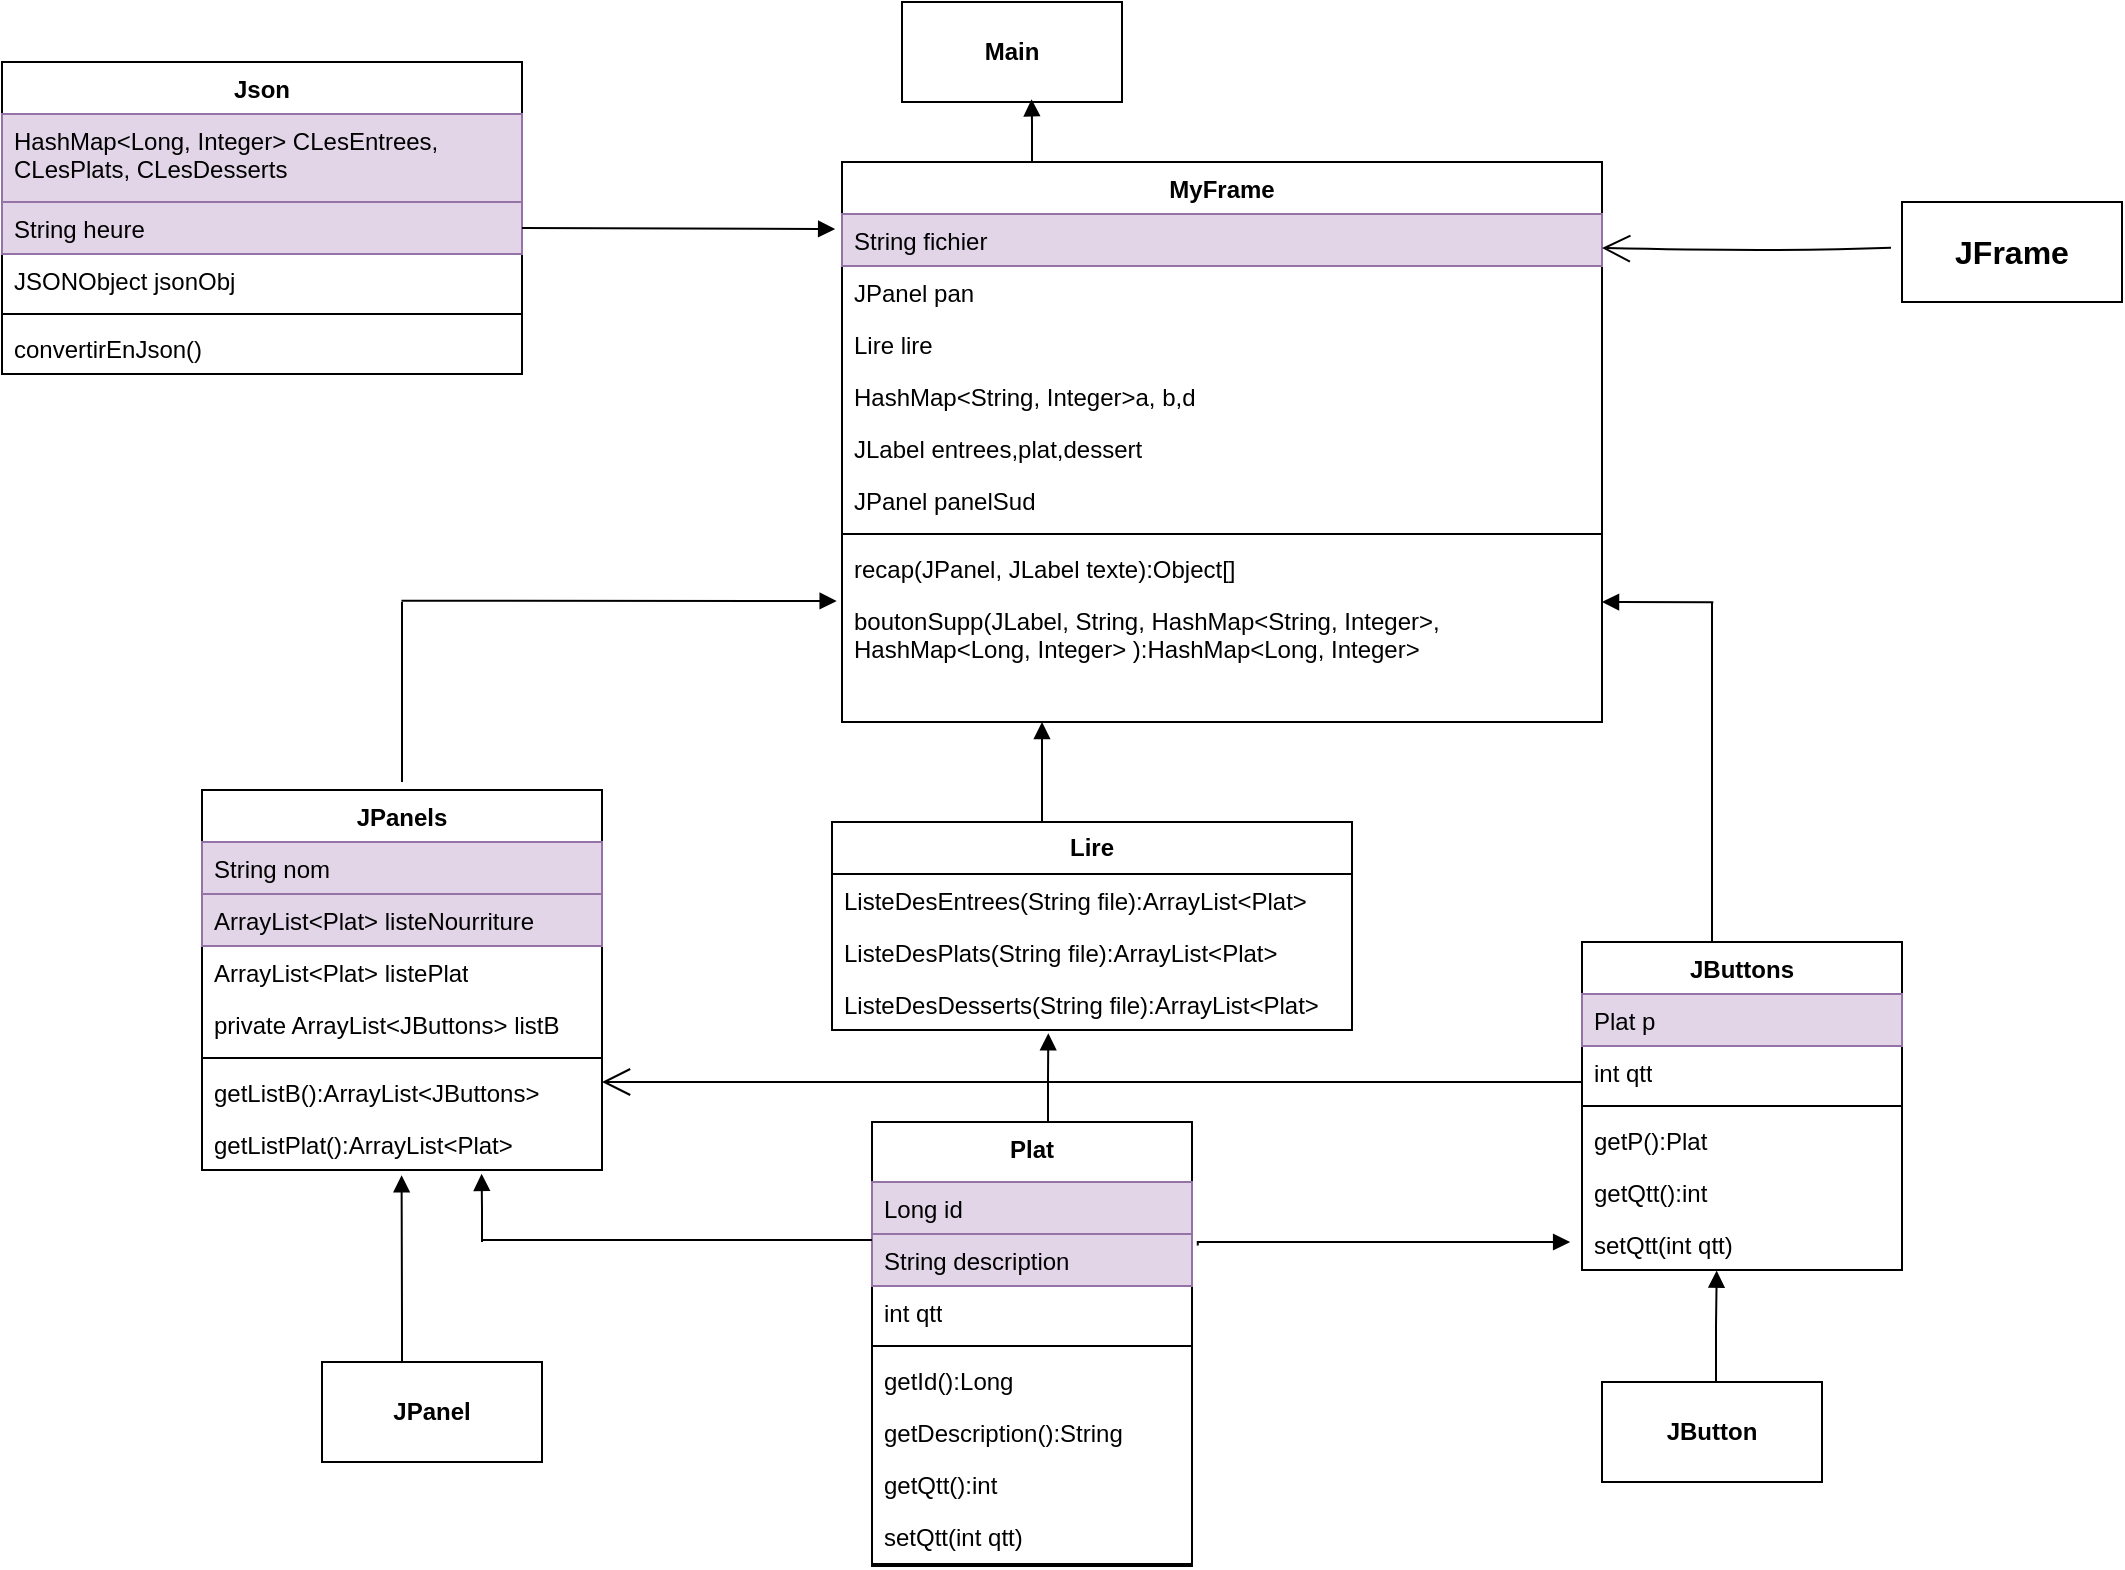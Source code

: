 <mxfile version="21.2.9" type="github">
  <diagram name="Page-1" id="Zk85KET950H2bMRsb4UU">
    <mxGraphModel dx="1173" dy="860" grid="1" gridSize="10" guides="1" tooltips="1" connect="1" arrows="1" fold="1" page="1" pageScale="1" pageWidth="1169" pageHeight="827" math="0" shadow="0">
      <root>
        <mxCell id="0" />
        <mxCell id="1" parent="0" />
        <mxCell id="RXSwcAcvqvFLOK4zX7XO-2" value="MyFrame" style="swimlane;fontStyle=1;align=center;verticalAlign=top;childLayout=stackLayout;horizontal=1;startSize=26;horizontalStack=0;resizeParent=1;resizeParentMax=0;resizeLast=0;collapsible=1;marginBottom=0;whiteSpace=wrap;html=1;" parent="1" vertex="1">
          <mxGeometry x="460" y="100" width="380" height="280" as="geometry">
            <mxRectangle x="340" y="210" width="100" height="30" as="alternateBounds" />
          </mxGeometry>
        </mxCell>
        <mxCell id="RXSwcAcvqvFLOK4zX7XO-3" value="String fichier" style="text;strokeColor=#9673a6;fillColor=#e1d5e7;align=left;verticalAlign=top;spacingLeft=4;spacingRight=4;overflow=hidden;rotatable=0;points=[[0,0.5],[1,0.5]];portConstraint=eastwest;whiteSpace=wrap;html=1;" parent="RXSwcAcvqvFLOK4zX7XO-2" vertex="1">
          <mxGeometry y="26" width="380" height="26" as="geometry" />
        </mxCell>
        <mxCell id="RXSwcAcvqvFLOK4zX7XO-6" value="JPanel pan" style="text;strokeColor=none;fillColor=none;align=left;verticalAlign=top;spacingLeft=4;spacingRight=4;overflow=hidden;rotatable=0;points=[[0,0.5],[1,0.5]];portConstraint=eastwest;whiteSpace=wrap;html=1;" parent="RXSwcAcvqvFLOK4zX7XO-2" vertex="1">
          <mxGeometry y="52" width="380" height="26" as="geometry" />
        </mxCell>
        <mxCell id="RXSwcAcvqvFLOK4zX7XO-7" value="Lire lire" style="text;strokeColor=none;fillColor=none;align=left;verticalAlign=top;spacingLeft=4;spacingRight=4;overflow=hidden;rotatable=0;points=[[0,0.5],[1,0.5]];portConstraint=eastwest;whiteSpace=wrap;html=1;" parent="RXSwcAcvqvFLOK4zX7XO-2" vertex="1">
          <mxGeometry y="78" width="380" height="26" as="geometry" />
        </mxCell>
        <mxCell id="RXSwcAcvqvFLOK4zX7XO-8" value="HashMap&amp;lt;String, Integer&amp;gt;a, b,d&lt;br&gt;" style="text;strokeColor=none;fillColor=none;align=left;verticalAlign=top;spacingLeft=4;spacingRight=4;overflow=hidden;rotatable=0;points=[[0,0.5],[1,0.5]];portConstraint=eastwest;whiteSpace=wrap;html=1;" parent="RXSwcAcvqvFLOK4zX7XO-2" vertex="1">
          <mxGeometry y="104" width="380" height="26" as="geometry" />
        </mxCell>
        <mxCell id="RXSwcAcvqvFLOK4zX7XO-9" value="JLabel entrees,plat,dessert" style="text;strokeColor=none;fillColor=none;align=left;verticalAlign=top;spacingLeft=4;spacingRight=4;overflow=hidden;rotatable=0;points=[[0,0.5],[1,0.5]];portConstraint=eastwest;whiteSpace=wrap;html=1;" parent="RXSwcAcvqvFLOK4zX7XO-2" vertex="1">
          <mxGeometry y="130" width="380" height="26" as="geometry" />
        </mxCell>
        <mxCell id="RXSwcAcvqvFLOK4zX7XO-10" value="JPanel panelSud" style="text;strokeColor=none;fillColor=none;align=left;verticalAlign=top;spacingLeft=4;spacingRight=4;overflow=hidden;rotatable=0;points=[[0,0.5],[1,0.5]];portConstraint=eastwest;whiteSpace=wrap;html=1;" parent="RXSwcAcvqvFLOK4zX7XO-2" vertex="1">
          <mxGeometry y="156" width="380" height="26" as="geometry" />
        </mxCell>
        <mxCell id="RXSwcAcvqvFLOK4zX7XO-4" value="" style="line;strokeWidth=1;fillColor=none;align=left;verticalAlign=middle;spacingTop=-1;spacingLeft=3;spacingRight=3;rotatable=0;labelPosition=right;points=[];portConstraint=eastwest;strokeColor=inherit;" parent="RXSwcAcvqvFLOK4zX7XO-2" vertex="1">
          <mxGeometry y="182" width="380" height="8" as="geometry" />
        </mxCell>
        <mxCell id="RXSwcAcvqvFLOK4zX7XO-5" value="recap(JPanel, JLabel texte):Object[]&amp;nbsp;" style="text;strokeColor=none;fillColor=none;align=left;verticalAlign=top;spacingLeft=4;spacingRight=4;overflow=hidden;rotatable=0;points=[[0,0.5],[1,0.5]];portConstraint=eastwest;whiteSpace=wrap;html=1;" parent="RXSwcAcvqvFLOK4zX7XO-2" vertex="1">
          <mxGeometry y="190" width="380" height="26" as="geometry" />
        </mxCell>
        <mxCell id="RXSwcAcvqvFLOK4zX7XO-12" style="edgeStyle=orthogonalEdgeStyle;rounded=0;orthogonalLoop=1;jettySize=auto;html=1;exitX=1;exitY=0.5;exitDx=0;exitDy=0;" parent="RXSwcAcvqvFLOK4zX7XO-2" source="RXSwcAcvqvFLOK4zX7XO-11" target="RXSwcAcvqvFLOK4zX7XO-11" edge="1">
          <mxGeometry relative="1" as="geometry" />
        </mxCell>
        <mxCell id="RXSwcAcvqvFLOK4zX7XO-11" value="boutonSupp(JLabel, String, HashMap&amp;lt;String, Integer&amp;gt;, HashMap&amp;lt;Long, Integer&amp;gt; ):HashMap&amp;lt;Long, Integer&amp;gt;&amp;nbsp;" style="text;strokeColor=none;fillColor=none;align=left;verticalAlign=top;spacingLeft=4;spacingRight=4;overflow=hidden;rotatable=0;points=[[0,0.5],[1,0.5]];portConstraint=eastwest;whiteSpace=wrap;html=1;" parent="RXSwcAcvqvFLOK4zX7XO-2" vertex="1">
          <mxGeometry y="216" width="380" height="64" as="geometry" />
        </mxCell>
        <mxCell id="RXSwcAcvqvFLOK4zX7XO-13" value="Plat" style="swimlane;fontStyle=1;align=center;verticalAlign=top;childLayout=stackLayout;horizontal=1;startSize=30;horizontalStack=0;resizeParent=1;resizeParentMax=0;resizeLast=0;collapsible=1;marginBottom=0;whiteSpace=wrap;html=1;" parent="1" vertex="1">
          <mxGeometry x="475" y="580" width="160" height="222" as="geometry" />
        </mxCell>
        <mxCell id="RXSwcAcvqvFLOK4zX7XO-14" value="Long id" style="text;strokeColor=#9673a6;fillColor=#e1d5e7;align=left;verticalAlign=top;spacingLeft=4;spacingRight=4;overflow=hidden;rotatable=0;points=[[0,0.5],[1,0.5]];portConstraint=eastwest;whiteSpace=wrap;html=1;" parent="RXSwcAcvqvFLOK4zX7XO-13" vertex="1">
          <mxGeometry y="30" width="160" height="26" as="geometry" />
        </mxCell>
        <mxCell id="RXSwcAcvqvFLOK4zX7XO-20" value="String description" style="text;strokeColor=#9673a6;fillColor=#e1d5e7;align=left;verticalAlign=top;spacingLeft=4;spacingRight=4;overflow=hidden;rotatable=0;points=[[0,0.5],[1,0.5]];portConstraint=eastwest;whiteSpace=wrap;html=1;" parent="RXSwcAcvqvFLOK4zX7XO-13" vertex="1">
          <mxGeometry y="56" width="160" height="26" as="geometry" />
        </mxCell>
        <mxCell id="RXSwcAcvqvFLOK4zX7XO-22" value="int qtt" style="text;strokeColor=none;fillColor=none;align=left;verticalAlign=top;spacingLeft=4;spacingRight=4;overflow=hidden;rotatable=0;points=[[0,0.5],[1,0.5]];portConstraint=eastwest;whiteSpace=wrap;html=1;" parent="RXSwcAcvqvFLOK4zX7XO-13" vertex="1">
          <mxGeometry y="82" width="160" height="26" as="geometry" />
        </mxCell>
        <mxCell id="RXSwcAcvqvFLOK4zX7XO-15" value="" style="line;strokeWidth=1;fillColor=none;align=left;verticalAlign=middle;spacingTop=-1;spacingLeft=3;spacingRight=3;rotatable=0;labelPosition=right;points=[];portConstraint=eastwest;strokeColor=inherit;" parent="RXSwcAcvqvFLOK4zX7XO-13" vertex="1">
          <mxGeometry y="108" width="160" height="8" as="geometry" />
        </mxCell>
        <mxCell id="RXSwcAcvqvFLOK4zX7XO-16" value="getId():Long" style="text;strokeColor=none;fillColor=none;align=left;verticalAlign=top;spacingLeft=4;spacingRight=4;overflow=hidden;rotatable=0;points=[[0,0.5],[1,0.5]];portConstraint=eastwest;whiteSpace=wrap;html=1;" parent="RXSwcAcvqvFLOK4zX7XO-13" vertex="1">
          <mxGeometry y="116" width="160" height="26" as="geometry" />
        </mxCell>
        <mxCell id="RXSwcAcvqvFLOK4zX7XO-23" value="getDescription():String" style="text;strokeColor=none;fillColor=none;align=left;verticalAlign=top;spacingLeft=4;spacingRight=4;overflow=hidden;rotatable=0;points=[[0,0.5],[1,0.5]];portConstraint=eastwest;whiteSpace=wrap;html=1;" parent="RXSwcAcvqvFLOK4zX7XO-13" vertex="1">
          <mxGeometry y="142" width="160" height="26" as="geometry" />
        </mxCell>
        <mxCell id="RXSwcAcvqvFLOK4zX7XO-24" value="getQtt():int" style="text;strokeColor=none;fillColor=none;align=left;verticalAlign=top;spacingLeft=4;spacingRight=4;overflow=hidden;rotatable=0;points=[[0,0.5],[1,0.5]];portConstraint=eastwest;whiteSpace=wrap;html=1;" parent="RXSwcAcvqvFLOK4zX7XO-13" vertex="1">
          <mxGeometry y="168" width="160" height="26" as="geometry" />
        </mxCell>
        <mxCell id="RXSwcAcvqvFLOK4zX7XO-25" value="setQtt(int qtt)" style="text;strokeColor=none;fillColor=none;align=left;verticalAlign=top;spacingLeft=4;spacingRight=4;overflow=hidden;rotatable=0;points=[[0,0.5],[1,0.5]];portConstraint=eastwest;whiteSpace=wrap;html=1;" parent="RXSwcAcvqvFLOK4zX7XO-13" vertex="1">
          <mxGeometry y="194" width="160" height="26" as="geometry" />
        </mxCell>
        <mxCell id="RXSwcAcvqvFLOK4zX7XO-19" value="" style="line;strokeWidth=1;fillColor=none;align=left;verticalAlign=middle;spacingTop=-1;spacingLeft=3;spacingRight=3;rotatable=0;labelPosition=right;points=[];portConstraint=eastwest;strokeColor=inherit;" parent="RXSwcAcvqvFLOK4zX7XO-13" vertex="1">
          <mxGeometry y="220" width="160" height="2" as="geometry" />
        </mxCell>
        <mxCell id="RXSwcAcvqvFLOK4zX7XO-26" value="JPanels" style="swimlane;fontStyle=1;align=center;verticalAlign=top;childLayout=stackLayout;horizontal=1;startSize=26;horizontalStack=0;resizeParent=1;resizeParentMax=0;resizeLast=0;collapsible=1;marginBottom=0;whiteSpace=wrap;html=1;" parent="1" vertex="1">
          <mxGeometry x="140" y="414" width="200" height="190" as="geometry" />
        </mxCell>
        <mxCell id="RXSwcAcvqvFLOK4zX7XO-32" value="String nom" style="text;strokeColor=#9673a6;fillColor=#e1d5e7;align=left;verticalAlign=top;spacingLeft=4;spacingRight=4;overflow=hidden;rotatable=0;points=[[0,0.5],[1,0.5]];portConstraint=eastwest;whiteSpace=wrap;html=1;" parent="RXSwcAcvqvFLOK4zX7XO-26" vertex="1">
          <mxGeometry y="26" width="200" height="26" as="geometry" />
        </mxCell>
        <mxCell id="RXSwcAcvqvFLOK4zX7XO-27" value="ArrayList&amp;lt;Plat&amp;gt; listeNourriture" style="text;strokeColor=#9673a6;fillColor=#e1d5e7;align=left;verticalAlign=top;spacingLeft=4;spacingRight=4;overflow=hidden;rotatable=0;points=[[0,0.5],[1,0.5]];portConstraint=eastwest;whiteSpace=wrap;html=1;" parent="RXSwcAcvqvFLOK4zX7XO-26" vertex="1">
          <mxGeometry y="52" width="200" height="26" as="geometry" />
        </mxCell>
        <mxCell id="RXSwcAcvqvFLOK4zX7XO-30" value="ArrayList&amp;lt;Plat&amp;gt; listePlat" style="text;strokeColor=none;fillColor=none;align=left;verticalAlign=top;spacingLeft=4;spacingRight=4;overflow=hidden;rotatable=0;points=[[0,0.5],[1,0.5]];portConstraint=eastwest;whiteSpace=wrap;html=1;" parent="RXSwcAcvqvFLOK4zX7XO-26" vertex="1">
          <mxGeometry y="78" width="200" height="26" as="geometry" />
        </mxCell>
        <mxCell id="RXSwcAcvqvFLOK4zX7XO-31" value="private ArrayList&amp;lt;JButtons&amp;gt; listB" style="text;strokeColor=none;fillColor=none;align=left;verticalAlign=top;spacingLeft=4;spacingRight=4;overflow=hidden;rotatable=0;points=[[0,0.5],[1,0.5]];portConstraint=eastwest;whiteSpace=wrap;html=1;" parent="RXSwcAcvqvFLOK4zX7XO-26" vertex="1">
          <mxGeometry y="104" width="200" height="26" as="geometry" />
        </mxCell>
        <mxCell id="RXSwcAcvqvFLOK4zX7XO-28" value="" style="line;strokeWidth=1;fillColor=none;align=left;verticalAlign=middle;spacingTop=-1;spacingLeft=3;spacingRight=3;rotatable=0;labelPosition=right;points=[];portConstraint=eastwest;strokeColor=inherit;" parent="RXSwcAcvqvFLOK4zX7XO-26" vertex="1">
          <mxGeometry y="130" width="200" height="8" as="geometry" />
        </mxCell>
        <mxCell id="RXSwcAcvqvFLOK4zX7XO-29" value="getListB():ArrayList&amp;lt;JButtons&amp;gt;" style="text;strokeColor=none;fillColor=none;align=left;verticalAlign=top;spacingLeft=4;spacingRight=4;overflow=hidden;rotatable=0;points=[[0,0.5],[1,0.5]];portConstraint=eastwest;whiteSpace=wrap;html=1;" parent="RXSwcAcvqvFLOK4zX7XO-26" vertex="1">
          <mxGeometry y="138" width="200" height="26" as="geometry" />
        </mxCell>
        <mxCell id="RXSwcAcvqvFLOK4zX7XO-40" value="getListPlat():ArrayList&amp;lt;Plat&amp;gt;" style="text;strokeColor=none;fillColor=none;align=left;verticalAlign=top;spacingLeft=4;spacingRight=4;overflow=hidden;rotatable=0;points=[[0,0.5],[1,0.5]];portConstraint=eastwest;whiteSpace=wrap;html=1;" parent="RXSwcAcvqvFLOK4zX7XO-26" vertex="1">
          <mxGeometry y="164" width="200" height="26" as="geometry" />
        </mxCell>
        <mxCell id="RXSwcAcvqvFLOK4zX7XO-41" value="JButtons" style="swimlane;fontStyle=1;align=center;verticalAlign=top;childLayout=stackLayout;horizontal=1;startSize=26;horizontalStack=0;resizeParent=1;resizeParentMax=0;resizeLast=0;collapsible=1;marginBottom=0;whiteSpace=wrap;html=1;" parent="1" vertex="1">
          <mxGeometry x="830" y="490" width="160" height="164" as="geometry" />
        </mxCell>
        <mxCell id="RXSwcAcvqvFLOK4zX7XO-42" value="Plat p" style="text;strokeColor=#9673a6;fillColor=#e1d5e7;align=left;verticalAlign=top;spacingLeft=4;spacingRight=4;overflow=hidden;rotatable=0;points=[[0,0.5],[1,0.5]];portConstraint=eastwest;whiteSpace=wrap;html=1;" parent="RXSwcAcvqvFLOK4zX7XO-41" vertex="1">
          <mxGeometry y="26" width="160" height="26" as="geometry" />
        </mxCell>
        <mxCell id="RXSwcAcvqvFLOK4zX7XO-46" value="int qtt" style="text;strokeColor=none;fillColor=none;align=left;verticalAlign=top;spacingLeft=4;spacingRight=4;overflow=hidden;rotatable=0;points=[[0,0.5],[1,0.5]];portConstraint=eastwest;whiteSpace=wrap;html=1;" parent="RXSwcAcvqvFLOK4zX7XO-41" vertex="1">
          <mxGeometry y="52" width="160" height="26" as="geometry" />
        </mxCell>
        <mxCell id="RXSwcAcvqvFLOK4zX7XO-43" value="" style="line;strokeWidth=1;fillColor=none;align=left;verticalAlign=middle;spacingTop=-1;spacingLeft=3;spacingRight=3;rotatable=0;labelPosition=right;points=[];portConstraint=eastwest;strokeColor=inherit;" parent="RXSwcAcvqvFLOK4zX7XO-41" vertex="1">
          <mxGeometry y="78" width="160" height="8" as="geometry" />
        </mxCell>
        <mxCell id="RXSwcAcvqvFLOK4zX7XO-44" value="getP():Plat" style="text;strokeColor=none;fillColor=none;align=left;verticalAlign=top;spacingLeft=4;spacingRight=4;overflow=hidden;rotatable=0;points=[[0,0.5],[1,0.5]];portConstraint=eastwest;whiteSpace=wrap;html=1;" parent="RXSwcAcvqvFLOK4zX7XO-41" vertex="1">
          <mxGeometry y="86" width="160" height="26" as="geometry" />
        </mxCell>
        <mxCell id="RXSwcAcvqvFLOK4zX7XO-47" value="getQtt():int" style="text;strokeColor=none;fillColor=none;align=left;verticalAlign=top;spacingLeft=4;spacingRight=4;overflow=hidden;rotatable=0;points=[[0,0.5],[1,0.5]];portConstraint=eastwest;whiteSpace=wrap;html=1;" parent="RXSwcAcvqvFLOK4zX7XO-41" vertex="1">
          <mxGeometry y="112" width="160" height="26" as="geometry" />
        </mxCell>
        <mxCell id="RXSwcAcvqvFLOK4zX7XO-48" value="setQtt(int qtt)" style="text;strokeColor=none;fillColor=none;align=left;verticalAlign=top;spacingLeft=4;spacingRight=4;overflow=hidden;rotatable=0;points=[[0,0.5],[1,0.5]];portConstraint=eastwest;whiteSpace=wrap;html=1;" parent="RXSwcAcvqvFLOK4zX7XO-41" vertex="1">
          <mxGeometry y="138" width="160" height="26" as="geometry" />
        </mxCell>
        <mxCell id="RXSwcAcvqvFLOK4zX7XO-50" value="&lt;b&gt;JButton&lt;/b&gt;" style="html=1;whiteSpace=wrap;" parent="1" vertex="1">
          <mxGeometry x="840" y="710" width="110" height="50" as="geometry" />
        </mxCell>
        <mxCell id="RXSwcAcvqvFLOK4zX7XO-51" value="&lt;b&gt;JPanel&lt;/b&gt;" style="html=1;whiteSpace=wrap;" parent="1" vertex="1">
          <mxGeometry x="200" y="700" width="110" height="50" as="geometry" />
        </mxCell>
        <mxCell id="RXSwcAcvqvFLOK4zX7XO-56" value="&lt;b&gt;Lire&lt;/b&gt;" style="swimlane;fontStyle=0;childLayout=stackLayout;horizontal=1;startSize=26;fillColor=none;horizontalStack=0;resizeParent=1;resizeParentMax=0;resizeLast=0;collapsible=1;marginBottom=0;whiteSpace=wrap;html=1;" parent="1" vertex="1">
          <mxGeometry x="455" y="430" width="260" height="104" as="geometry" />
        </mxCell>
        <mxCell id="RXSwcAcvqvFLOK4zX7XO-57" value="ListeDesEntrees(String file):ArrayList&amp;lt;Plat&amp;gt;" style="text;strokeColor=none;fillColor=none;align=left;verticalAlign=top;spacingLeft=4;spacingRight=4;overflow=hidden;rotatable=0;points=[[0,0.5],[1,0.5]];portConstraint=eastwest;whiteSpace=wrap;html=1;" parent="RXSwcAcvqvFLOK4zX7XO-56" vertex="1">
          <mxGeometry y="26" width="260" height="26" as="geometry" />
        </mxCell>
        <mxCell id="RXSwcAcvqvFLOK4zX7XO-58" value="ListeDesPlats(String file):ArrayList&amp;lt;Plat&amp;gt;" style="text;strokeColor=none;fillColor=none;align=left;verticalAlign=top;spacingLeft=4;spacingRight=4;overflow=hidden;rotatable=0;points=[[0,0.5],[1,0.5]];portConstraint=eastwest;whiteSpace=wrap;html=1;" parent="RXSwcAcvqvFLOK4zX7XO-56" vertex="1">
          <mxGeometry y="52" width="260" height="26" as="geometry" />
        </mxCell>
        <mxCell id="RXSwcAcvqvFLOK4zX7XO-59" value="ListeDesDesserts(String file):ArrayList&amp;lt;Plat&amp;gt;" style="text;strokeColor=none;fillColor=none;align=left;verticalAlign=top;spacingLeft=4;spacingRight=4;overflow=hidden;rotatable=0;points=[[0,0.5],[1,0.5]];portConstraint=eastwest;whiteSpace=wrap;html=1;" parent="RXSwcAcvqvFLOK4zX7XO-56" vertex="1">
          <mxGeometry y="78" width="260" height="26" as="geometry" />
        </mxCell>
        <mxCell id="RXSwcAcvqvFLOK4zX7XO-60" value="&lt;b&gt;Main&lt;/b&gt;" style="html=1;whiteSpace=wrap;" parent="1" vertex="1">
          <mxGeometry x="490" y="20" width="110" height="50" as="geometry" />
        </mxCell>
        <mxCell id="RXSwcAcvqvFLOK4zX7XO-61" value="Json" style="swimlane;fontStyle=1;align=center;verticalAlign=top;childLayout=stackLayout;horizontal=1;startSize=26;horizontalStack=0;resizeParent=1;resizeParentMax=0;resizeLast=0;collapsible=1;marginBottom=0;whiteSpace=wrap;html=1;" parent="1" vertex="1">
          <mxGeometry x="40" y="50" width="260" height="156" as="geometry" />
        </mxCell>
        <mxCell id="RXSwcAcvqvFLOK4zX7XO-62" value="HashMap&amp;lt;Long, Integer&amp;gt; CLesEntrees, CLesPlats, CLesDesserts" style="text;strokeColor=#9673a6;fillColor=#e1d5e7;align=left;verticalAlign=top;spacingLeft=4;spacingRight=4;overflow=hidden;rotatable=0;points=[[0,0.5],[1,0.5]];portConstraint=eastwest;whiteSpace=wrap;html=1;" parent="RXSwcAcvqvFLOK4zX7XO-61" vertex="1">
          <mxGeometry y="26" width="260" height="44" as="geometry" />
        </mxCell>
        <mxCell id="RXSwcAcvqvFLOK4zX7XO-66" value="String heure" style="text;strokeColor=#9673a6;fillColor=#e1d5e7;align=left;verticalAlign=top;spacingLeft=4;spacingRight=4;overflow=hidden;rotatable=0;points=[[0,0.5],[1,0.5]];portConstraint=eastwest;whiteSpace=wrap;html=1;" parent="RXSwcAcvqvFLOK4zX7XO-61" vertex="1">
          <mxGeometry y="70" width="260" height="26" as="geometry" />
        </mxCell>
        <mxCell id="RXSwcAcvqvFLOK4zX7XO-64" value="JSONObject jsonObj" style="text;strokeColor=none;fillColor=none;align=left;verticalAlign=top;spacingLeft=4;spacingRight=4;overflow=hidden;rotatable=0;points=[[0,0.5],[1,0.5]];portConstraint=eastwest;whiteSpace=wrap;html=1;" parent="RXSwcAcvqvFLOK4zX7XO-61" vertex="1">
          <mxGeometry y="96" width="260" height="26" as="geometry" />
        </mxCell>
        <mxCell id="RXSwcAcvqvFLOK4zX7XO-63" value="" style="line;strokeWidth=1;fillColor=none;align=left;verticalAlign=middle;spacingTop=-1;spacingLeft=3;spacingRight=3;rotatable=0;labelPosition=right;points=[];portConstraint=eastwest;strokeColor=inherit;" parent="RXSwcAcvqvFLOK4zX7XO-61" vertex="1">
          <mxGeometry y="122" width="260" height="8" as="geometry" />
        </mxCell>
        <mxCell id="RXSwcAcvqvFLOK4zX7XO-65" value="convertirEnJson()" style="text;strokeColor=none;fillColor=none;align=left;verticalAlign=top;spacingLeft=4;spacingRight=4;overflow=hidden;rotatable=0;points=[[0,0.5],[1,0.5]];portConstraint=eastwest;whiteSpace=wrap;html=1;" parent="RXSwcAcvqvFLOK4zX7XO-61" vertex="1">
          <mxGeometry y="130" width="260" height="26" as="geometry" />
        </mxCell>
        <mxCell id="RXSwcAcvqvFLOK4zX7XO-69" value="" style="html=1;verticalAlign=bottom;endArrow=block;edgeStyle=elbowEdgeStyle;elbow=vertical;curved=0;rounded=0;entryX=0.499;entryY=1.1;entryDx=0;entryDy=0;entryPerimeter=0;" parent="1" target="RXSwcAcvqvFLOK4zX7XO-40" edge="1">
          <mxGeometry width="80" relative="1" as="geometry">
            <mxPoint x="240" y="700" as="sourcePoint" />
            <mxPoint x="240" y="610" as="targetPoint" />
            <Array as="points">
              <mxPoint x="240" y="680" />
              <mxPoint x="250" y="650" />
            </Array>
          </mxGeometry>
        </mxCell>
        <mxCell id="RXSwcAcvqvFLOK4zX7XO-70" value="" style="html=1;verticalAlign=bottom;endArrow=block;edgeStyle=elbowEdgeStyle;elbow=vertical;curved=0;rounded=0;entryX=0.421;entryY=1.012;entryDx=0;entryDy=0;entryPerimeter=0;" parent="1" target="RXSwcAcvqvFLOK4zX7XO-48" edge="1">
          <mxGeometry width="80" relative="1" as="geometry">
            <mxPoint x="897" y="710" as="sourcePoint" />
            <mxPoint x="897" y="660" as="targetPoint" />
          </mxGeometry>
        </mxCell>
        <mxCell id="RXSwcAcvqvFLOK4zX7XO-72" value="" style="html=1;verticalAlign=bottom;endArrow=block;edgeStyle=elbowEdgeStyle;elbow=vertical;curved=0;rounded=0;entryX=0.416;entryY=1.062;entryDx=0;entryDy=0;entryPerimeter=0;" parent="1" target="RXSwcAcvqvFLOK4zX7XO-59" edge="1">
          <mxGeometry width="80" relative="1" as="geometry">
            <mxPoint x="563" y="580" as="sourcePoint" />
            <mxPoint x="570" y="580" as="targetPoint" />
          </mxGeometry>
        </mxCell>
        <mxCell id="RXSwcAcvqvFLOK4zX7XO-73" value="" style="html=1;verticalAlign=bottom;endArrow=block;edgeStyle=elbowEdgeStyle;elbow=vertical;curved=0;rounded=0;" parent="1" edge="1">
          <mxGeometry width="80" relative="1" as="geometry">
            <mxPoint x="560" y="430" as="sourcePoint" />
            <mxPoint x="560" y="380" as="targetPoint" />
            <Array as="points">
              <mxPoint x="510" y="405" />
            </Array>
          </mxGeometry>
        </mxCell>
        <mxCell id="RXSwcAcvqvFLOK4zX7XO-75" value="" style="html=1;verticalAlign=bottom;endArrow=block;edgeStyle=elbowEdgeStyle;elbow=vertical;curved=0;rounded=0;exitX=0.25;exitY=0;exitDx=0;exitDy=0;entryX=0.589;entryY=0.973;entryDx=0;entryDy=0;entryPerimeter=0;" parent="1" source="RXSwcAcvqvFLOK4zX7XO-2" target="RXSwcAcvqvFLOK4zX7XO-60" edge="1">
          <mxGeometry width="80" relative="1" as="geometry">
            <mxPoint x="570" y="110" as="sourcePoint" />
            <mxPoint x="650" y="110" as="targetPoint" />
            <Array as="points">
              <mxPoint x="550" y="80" />
            </Array>
          </mxGeometry>
        </mxCell>
        <mxCell id="RXSwcAcvqvFLOK4zX7XO-78" value="" style="line;strokeWidth=1;fillColor=none;align=left;verticalAlign=middle;spacingTop=-1;spacingLeft=3;spacingRight=3;rotatable=0;labelPosition=right;points=[];portConstraint=eastwest;strokeColor=inherit;direction=south;" parent="1" vertex="1">
          <mxGeometry x="858" y="320" width="74" height="170" as="geometry" />
        </mxCell>
        <mxCell id="RXSwcAcvqvFLOK4zX7XO-82" value="" style="html=1;verticalAlign=bottom;endArrow=block;edgeStyle=elbowEdgeStyle;elbow=vertical;curved=0;rounded=0;exitX=0.001;exitY=0.491;exitDx=0;exitDy=0;exitPerimeter=0;" parent="1" source="RXSwcAcvqvFLOK4zX7XO-78" edge="1">
          <mxGeometry width="80" relative="1" as="geometry">
            <mxPoint x="1030" y="320" as="sourcePoint" />
            <mxPoint x="840" y="320" as="targetPoint" />
          </mxGeometry>
        </mxCell>
        <mxCell id="RXSwcAcvqvFLOK4zX7XO-85" value="" style="line;strokeWidth=1;fillColor=none;align=left;verticalAlign=middle;spacingTop=-1;spacingLeft=3;spacingRight=3;rotatable=0;labelPosition=right;points=[];portConstraint=eastwest;strokeColor=inherit;direction=south;" parent="1" vertex="1">
          <mxGeometry x="236" y="320" width="8" height="90" as="geometry" />
        </mxCell>
        <mxCell id="RXSwcAcvqvFLOK4zX7XO-87" value="" style="html=1;verticalAlign=bottom;endArrow=block;edgeStyle=elbowEdgeStyle;elbow=vertical;curved=0;rounded=0;exitX=-0.007;exitY=0.534;exitDx=0;exitDy=0;exitPerimeter=0;entryX=-0.007;entryY=0.062;entryDx=0;entryDy=0;entryPerimeter=0;" parent="1" source="RXSwcAcvqvFLOK4zX7XO-85" target="RXSwcAcvqvFLOK4zX7XO-11" edge="1">
          <mxGeometry width="80" relative="1" as="geometry">
            <mxPoint x="370" y="370" as="sourcePoint" />
            <mxPoint x="410" y="350" as="targetPoint" />
            <Array as="points" />
          </mxGeometry>
        </mxCell>
        <mxCell id="RXSwcAcvqvFLOK4zX7XO-89" value="" style="html=1;verticalAlign=bottom;endArrow=block;edgeStyle=elbowEdgeStyle;elbow=vertical;curved=0;rounded=0;exitX=1;exitY=0.5;exitDx=0;exitDy=0;entryX=-0.009;entryY=0.313;entryDx=0;entryDy=0;entryPerimeter=0;" parent="1" source="RXSwcAcvqvFLOK4zX7XO-66" target="RXSwcAcvqvFLOK4zX7XO-3" edge="1">
          <mxGeometry width="80" relative="1" as="geometry">
            <mxPoint x="300" y="90" as="sourcePoint" />
            <mxPoint x="456" y="150" as="targetPoint" />
          </mxGeometry>
        </mxCell>
        <mxCell id="RXSwcAcvqvFLOK4zX7XO-90" value="" style="line;strokeWidth=1;fillColor=none;align=left;verticalAlign=middle;spacingTop=-1;spacingLeft=3;spacingRight=3;rotatable=0;labelPosition=right;points=[];portConstraint=eastwest;strokeColor=inherit;" parent="1" vertex="1">
          <mxGeometry x="280" y="635" width="195" height="8" as="geometry" />
        </mxCell>
        <mxCell id="RXSwcAcvqvFLOK4zX7XO-91" value="" style="html=1;verticalAlign=bottom;endArrow=block;edgeStyle=elbowEdgeStyle;elbow=vertical;curved=0;rounded=0;entryX=0.699;entryY=1.074;entryDx=0;entryDy=0;entryPerimeter=0;" parent="1" target="RXSwcAcvqvFLOK4zX7XO-40" edge="1">
          <mxGeometry width="80" relative="1" as="geometry">
            <mxPoint x="280" y="640" as="sourcePoint" />
            <mxPoint x="420" y="680" as="targetPoint" />
          </mxGeometry>
        </mxCell>
        <mxCell id="RXSwcAcvqvFLOK4zX7XO-92" value="" style="html=1;verticalAlign=bottom;endArrow=block;edgeStyle=elbowEdgeStyle;elbow=vertical;curved=0;rounded=0;exitX=1.018;exitY=1.223;exitDx=0;exitDy=0;exitPerimeter=0;entryX=-0.037;entryY=0.477;entryDx=0;entryDy=0;entryPerimeter=0;" parent="1" source="RXSwcAcvqvFLOK4zX7XO-14" target="RXSwcAcvqvFLOK4zX7XO-48" edge="1">
          <mxGeometry width="80" relative="1" as="geometry">
            <mxPoint x="600" y="680" as="sourcePoint" />
            <mxPoint x="740" y="640" as="targetPoint" />
            <Array as="points">
              <mxPoint x="720" y="640" />
            </Array>
          </mxGeometry>
        </mxCell>
        <mxCell id="1gN4swBhEL_o0O3_dEZa-2" value="" style="endArrow=open;endFill=1;endSize=12;html=1;rounded=0;" parent="1" edge="1">
          <mxGeometry width="160" relative="1" as="geometry">
            <mxPoint x="830" y="560" as="sourcePoint" />
            <mxPoint x="340" y="560" as="targetPoint" />
            <Array as="points">
              <mxPoint x="630" y="560" />
            </Array>
          </mxGeometry>
        </mxCell>
        <mxCell id="E77epL1thQ5uf7fpMgvv-1" value="&lt;b&gt;JFrame&lt;/b&gt;" style="html=1;whiteSpace=wrap;fontSize=16;" vertex="1" parent="1">
          <mxGeometry x="990" y="120" width="110" height="50" as="geometry" />
        </mxCell>
        <mxCell id="E77epL1thQ5uf7fpMgvv-2" value="" style="endArrow=open;endFill=1;endSize=12;html=1;rounded=0;fontSize=12;curved=1;exitX=-0.05;exitY=0.457;exitDx=0;exitDy=0;exitPerimeter=0;" edge="1" parent="1" source="E77epL1thQ5uf7fpMgvv-1">
          <mxGeometry width="160" relative="1" as="geometry">
            <mxPoint x="700" y="160" as="sourcePoint" />
            <mxPoint x="840" y="143" as="targetPoint" />
            <Array as="points">
              <mxPoint x="930" y="145" />
            </Array>
          </mxGeometry>
        </mxCell>
      </root>
    </mxGraphModel>
  </diagram>
</mxfile>
